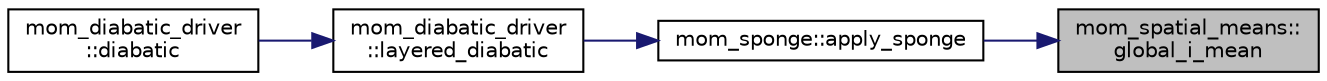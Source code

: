 digraph "mom_spatial_means::global_i_mean"
{
 // INTERACTIVE_SVG=YES
 // LATEX_PDF_SIZE
  edge [fontname="Helvetica",fontsize="10",labelfontname="Helvetica",labelfontsize="10"];
  node [fontname="Helvetica",fontsize="10",shape=record];
  rankdir="RL";
  Node1 [label="mom_spatial_means::\lglobal_i_mean",height=0.2,width=0.4,color="black", fillcolor="grey75", style="filled", fontcolor="black",tooltip="Determine the global mean of a field along rows of constant i, returning it in a 1-d array using the ..."];
  Node1 -> Node2 [dir="back",color="midnightblue",fontsize="10",style="solid",fontname="Helvetica"];
  Node2 [label="mom_sponge::apply_sponge",height=0.2,width=0.4,color="black", fillcolor="white", style="filled",URL="$namespacemom__sponge.html#afc5fe4db356e9e93696c909cd2c4d7ba",tooltip="This subroutine applies damping to the layers thicknesses, mixed layer buoyancy, and a variety of tra..."];
  Node2 -> Node3 [dir="back",color="midnightblue",fontsize="10",style="solid",fontname="Helvetica"];
  Node3 [label="mom_diabatic_driver\l::layered_diabatic",height=0.2,width=0.4,color="black", fillcolor="white", style="filled",URL="$namespacemom__diabatic__driver.html#a71d8d849db16be4b87c2650b49f01c82",tooltip="Imposes the diapycnal mass fluxes and the accompanying diapycnal advection of momentum and tracers us..."];
  Node3 -> Node4 [dir="back",color="midnightblue",fontsize="10",style="solid",fontname="Helvetica"];
  Node4 [label="mom_diabatic_driver\l::diabatic",height=0.2,width=0.4,color="black", fillcolor="white", style="filled",URL="$namespacemom__diabatic__driver.html#a9005de9f3ad26b32de53e3cd9826b9b9",tooltip="This subroutine imposes the diapycnal mass fluxes and the accompanying diapycnal advection of momentu..."];
}
